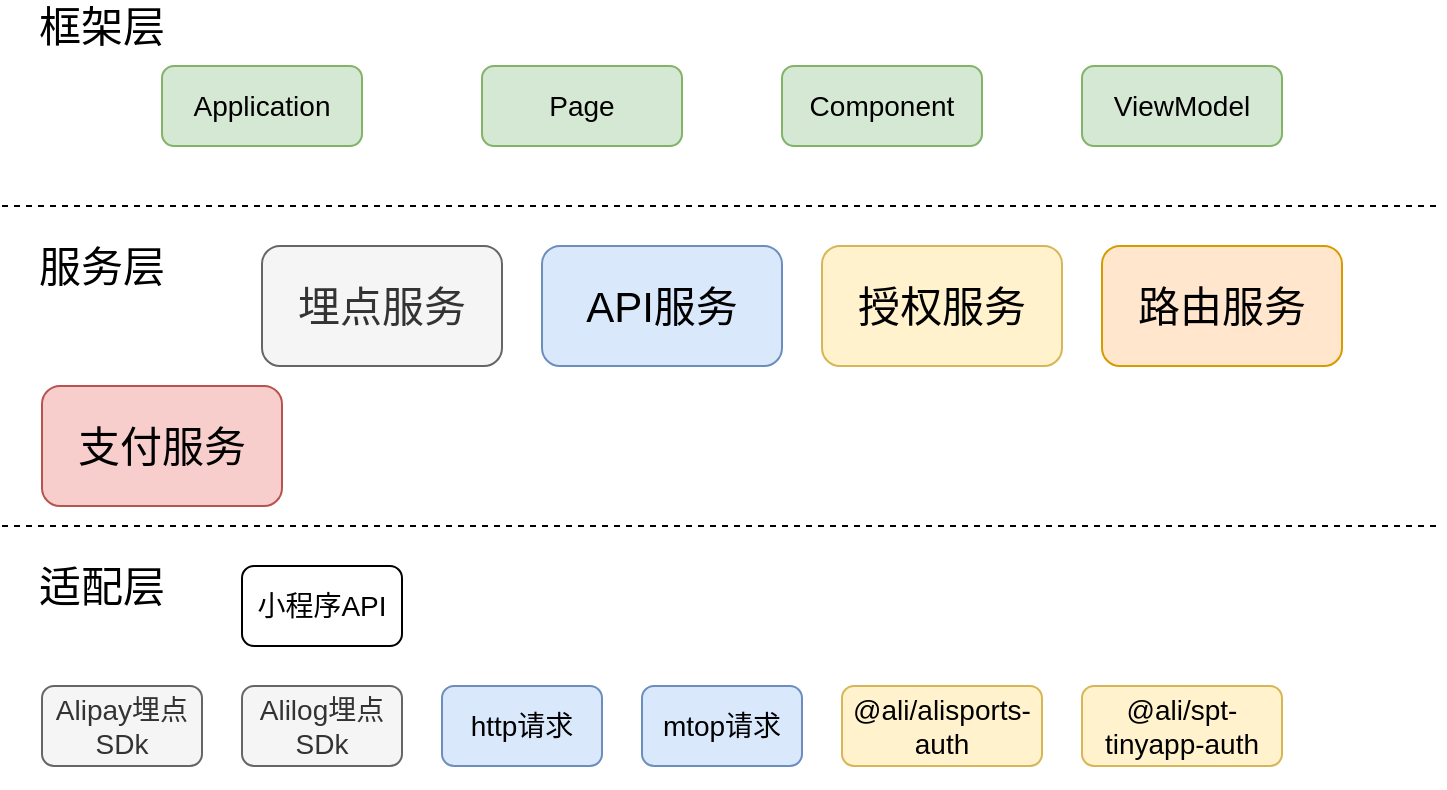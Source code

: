 <mxfile version="10.6.2" type="device"><diagram id="zXWmWJnuVwlvpwL3Ejix" name="Page-1"><mxGraphModel dx="918" dy="465" grid="1" gridSize="10" guides="1" tooltips="1" connect="1" arrows="1" fold="1" page="1" pageScale="1" pageWidth="850" pageHeight="1100" math="0" shadow="0"><root><mxCell id="0"/><mxCell id="1" parent="0"/><mxCell id="ZLaYT1742Ju-jNyMVV0r-1" value="" style="endArrow=none;dashed=1;html=1;" edge="1" parent="1"><mxGeometry width="50" height="50" relative="1" as="geometry"><mxPoint x="40" y="120" as="sourcePoint"/><mxPoint x="760" y="120" as="targetPoint"/></mxGeometry></mxCell><mxCell id="ZLaYT1742Ju-jNyMVV0r-2" value="" style="endArrow=none;dashed=1;html=1;" edge="1" parent="1"><mxGeometry width="50" height="50" relative="1" as="geometry"><mxPoint x="40" y="280" as="sourcePoint"/><mxPoint x="760" y="280" as="targetPoint"/></mxGeometry></mxCell><mxCell id="ZLaYT1742Ju-jNyMVV0r-3" value="框架层" style="text;html=1;strokeColor=none;fillColor=none;align=center;verticalAlign=middle;whiteSpace=wrap;rounded=0;fontSize=21;" vertex="1" parent="1"><mxGeometry x="50" y="20" width="80" height="20" as="geometry"/></mxCell><mxCell id="ZLaYT1742Ju-jNyMVV0r-4" value="服务层" style="text;html=1;strokeColor=none;fillColor=none;align=center;verticalAlign=middle;whiteSpace=wrap;rounded=0;fontSize=21;" vertex="1" parent="1"><mxGeometry x="50" y="140" width="80" height="20" as="geometry"/></mxCell><mxCell id="ZLaYT1742Ju-jNyMVV0r-5" value="适配层" style="text;html=1;strokeColor=none;fillColor=none;align=center;verticalAlign=middle;whiteSpace=wrap;rounded=0;fontSize=21;" vertex="1" parent="1"><mxGeometry x="50" y="300" width="80" height="20" as="geometry"/></mxCell><mxCell id="ZLaYT1742Ju-jNyMVV0r-6" value="埋点服务" style="rounded=1;whiteSpace=wrap;html=1;fontSize=21;fillColor=#f5f5f5;strokeColor=#666666;fontColor=#333333;" vertex="1" parent="1"><mxGeometry x="170" y="140" width="120" height="60" as="geometry"/></mxCell><mxCell id="ZLaYT1742Ju-jNyMVV0r-7" value="API服务" style="rounded=1;whiteSpace=wrap;html=1;fontSize=21;fillColor=#dae8fc;strokeColor=#6c8ebf;" vertex="1" parent="1"><mxGeometry x="310" y="140" width="120" height="60" as="geometry"/></mxCell><mxCell id="ZLaYT1742Ju-jNyMVV0r-8" value="授权服务" style="rounded=1;whiteSpace=wrap;html=1;fontSize=21;fillColor=#fff2cc;strokeColor=#d6b656;" vertex="1" parent="1"><mxGeometry x="450" y="140" width="120" height="60" as="geometry"/></mxCell><mxCell id="ZLaYT1742Ju-jNyMVV0r-9" value="Alipay埋点SDk" style="rounded=1;whiteSpace=wrap;html=1;fontSize=14;fillColor=#f5f5f5;strokeColor=#666666;fontColor=#333333;" vertex="1" parent="1"><mxGeometry x="60" y="360" width="80" height="40" as="geometry"/></mxCell><mxCell id="ZLaYT1742Ju-jNyMVV0r-10" value="Alilog埋点SDk" style="rounded=1;whiteSpace=wrap;html=1;fontSize=14;fillColor=#f5f5f5;strokeColor=#666666;fontColor=#333333;" vertex="1" parent="1"><mxGeometry x="160" y="360" width="80" height="40" as="geometry"/></mxCell><mxCell id="ZLaYT1742Ju-jNyMVV0r-11" value="Application" style="rounded=1;whiteSpace=wrap;html=1;fontSize=14;fillColor=#d5e8d4;strokeColor=#82b366;" vertex="1" parent="1"><mxGeometry x="120" y="50" width="100" height="40" as="geometry"/></mxCell><mxCell id="ZLaYT1742Ju-jNyMVV0r-12" value="Page" style="rounded=1;whiteSpace=wrap;html=1;fontSize=14;fillColor=#d5e8d4;strokeColor=#82b366;" vertex="1" parent="1"><mxGeometry x="280" y="50" width="100" height="40" as="geometry"/></mxCell><mxCell id="ZLaYT1742Ju-jNyMVV0r-13" value="Component" style="rounded=1;whiteSpace=wrap;html=1;fontSize=14;fillColor=#d5e8d4;strokeColor=#82b366;" vertex="1" parent="1"><mxGeometry x="430" y="50" width="100" height="40" as="geometry"/></mxCell><mxCell id="ZLaYT1742Ju-jNyMVV0r-14" value="ViewModel" style="rounded=1;whiteSpace=wrap;html=1;fontSize=14;fillColor=#d5e8d4;strokeColor=#82b366;" vertex="1" parent="1"><mxGeometry x="580" y="50" width="100" height="40" as="geometry"/></mxCell><mxCell id="ZLaYT1742Ju-jNyMVV0r-15" value="http请求" style="rounded=1;whiteSpace=wrap;html=1;fontSize=14;fillColor=#dae8fc;strokeColor=#6c8ebf;" vertex="1" parent="1"><mxGeometry x="260" y="360" width="80" height="40" as="geometry"/></mxCell><mxCell id="ZLaYT1742Ju-jNyMVV0r-16" value="mtop请求" style="rounded=1;whiteSpace=wrap;html=1;fontSize=14;fillColor=#dae8fc;strokeColor=#6c8ebf;" vertex="1" parent="1"><mxGeometry x="360" y="360" width="80" height="40" as="geometry"/></mxCell><mxCell id="ZLaYT1742Ju-jNyMVV0r-17" value="&lt;span&gt;@ali/alisports-auth&lt;/span&gt;" style="rounded=1;whiteSpace=wrap;html=1;fontSize=14;fillColor=#fff2cc;strokeColor=#d6b656;" vertex="1" parent="1"><mxGeometry x="460" y="360" width="100" height="40" as="geometry"/></mxCell><mxCell id="ZLaYT1742Ju-jNyMVV0r-18" value="&lt;p&gt;@ali/spt-tinyapp-auth&lt;/p&gt;" style="rounded=1;whiteSpace=wrap;html=1;fontSize=14;fillColor=#fff2cc;strokeColor=#d6b656;" vertex="1" parent="1"><mxGeometry x="580" y="360" width="100" height="40" as="geometry"/></mxCell><mxCell id="ZLaYT1742Ju-jNyMVV0r-19" value="路由服务" style="rounded=1;whiteSpace=wrap;html=1;fontSize=21;fillColor=#ffe6cc;strokeColor=#d79b00;" vertex="1" parent="1"><mxGeometry x="590" y="140" width="120" height="60" as="geometry"/></mxCell><mxCell id="ZLaYT1742Ju-jNyMVV0r-20" value="小程序API" style="rounded=1;whiteSpace=wrap;html=1;fontSize=14;" vertex="1" parent="1"><mxGeometry x="160" y="300" width="80" height="40" as="geometry"/></mxCell><mxCell id="ZLaYT1742Ju-jNyMVV0r-21" value="支付服务" style="rounded=1;whiteSpace=wrap;html=1;fontSize=21;fillColor=#f8cecc;strokeColor=#b85450;" vertex="1" parent="1"><mxGeometry x="60" y="210" width="120" height="60" as="geometry"/></mxCell></root></mxGraphModel></diagram></mxfile>